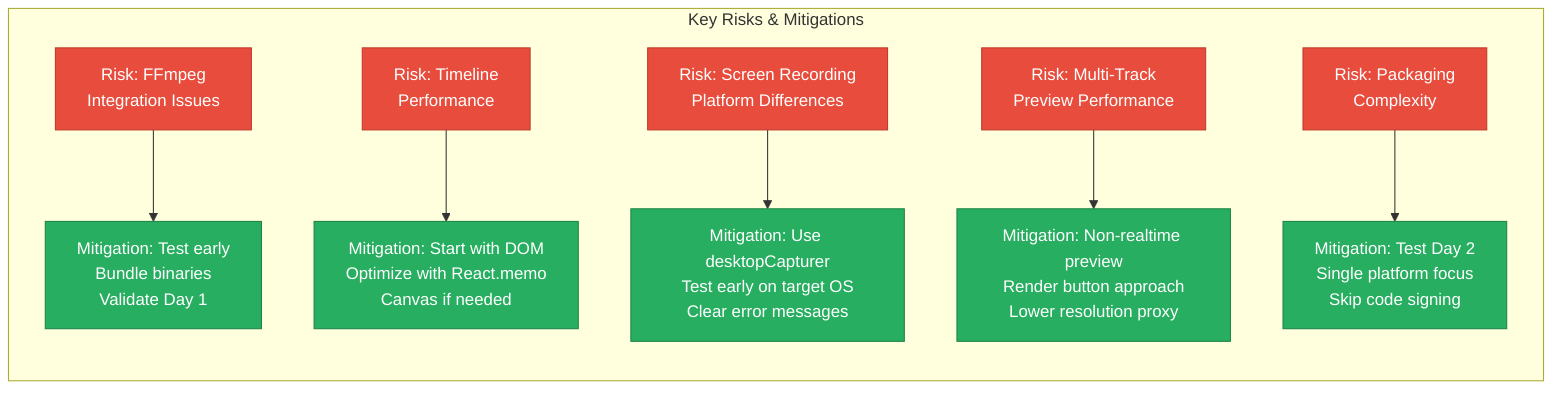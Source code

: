 graph TB
    subgraph Risks["Key Risks & Mitigations"]
        direction TB
        
        R1[Risk: FFmpeg<br/>Integration Issues]
        M1[Mitigation: Test early<br/>Bundle binaries<br/>Validate Day 1]
        
        R2[Risk: Timeline<br/>Performance]
        M2[Mitigation: Start with DOM<br/>Optimize with React.memo<br/>Canvas if needed]
        
        R3[Risk: Screen Recording<br/>Platform Differences]
        M3[Mitigation: Use desktopCapturer<br/>Test early on target OS<br/>Clear error messages]
        
        R4[Risk: Multi-Track<br/>Preview Performance]
        M4[Mitigation: Non-realtime preview<br/>Render button approach<br/>Lower resolution proxy]
        
        R5[Risk: Packaging<br/>Complexity]
        M5[Mitigation: Test Day 2<br/>Single platform focus<br/>Skip code signing]
        
        R1 --> M1
        R2 --> M2
        R3 --> M3
        R4 --> M4
        R5 --> M5
    end
    
    style R1 fill:#E74C3C,stroke:#C0392B,color:#fff
    style R2 fill:#E74C3C,stroke:#C0392B,color:#fff
    style R3 fill:#E74C3C,stroke:#C0392B,color:#fff
    style R4 fill:#E74C3C,stroke:#C0392B,color:#fff
    style R5 fill:#E74C3C,stroke:#C0392B,color:#fff
    style M1 fill:#27AE60,stroke:#1E8449,color:#fff
    style M2 fill:#27AE60,stroke:#1E8449,color:#fff
    style M3 fill:#27AE60,stroke:#1E8449,color:#fff
    style M4 fill:#27AE60,stroke:#1E8449,color:#fff
    style M5 fill:#27AE60,stroke:#1E8449,color:#fff